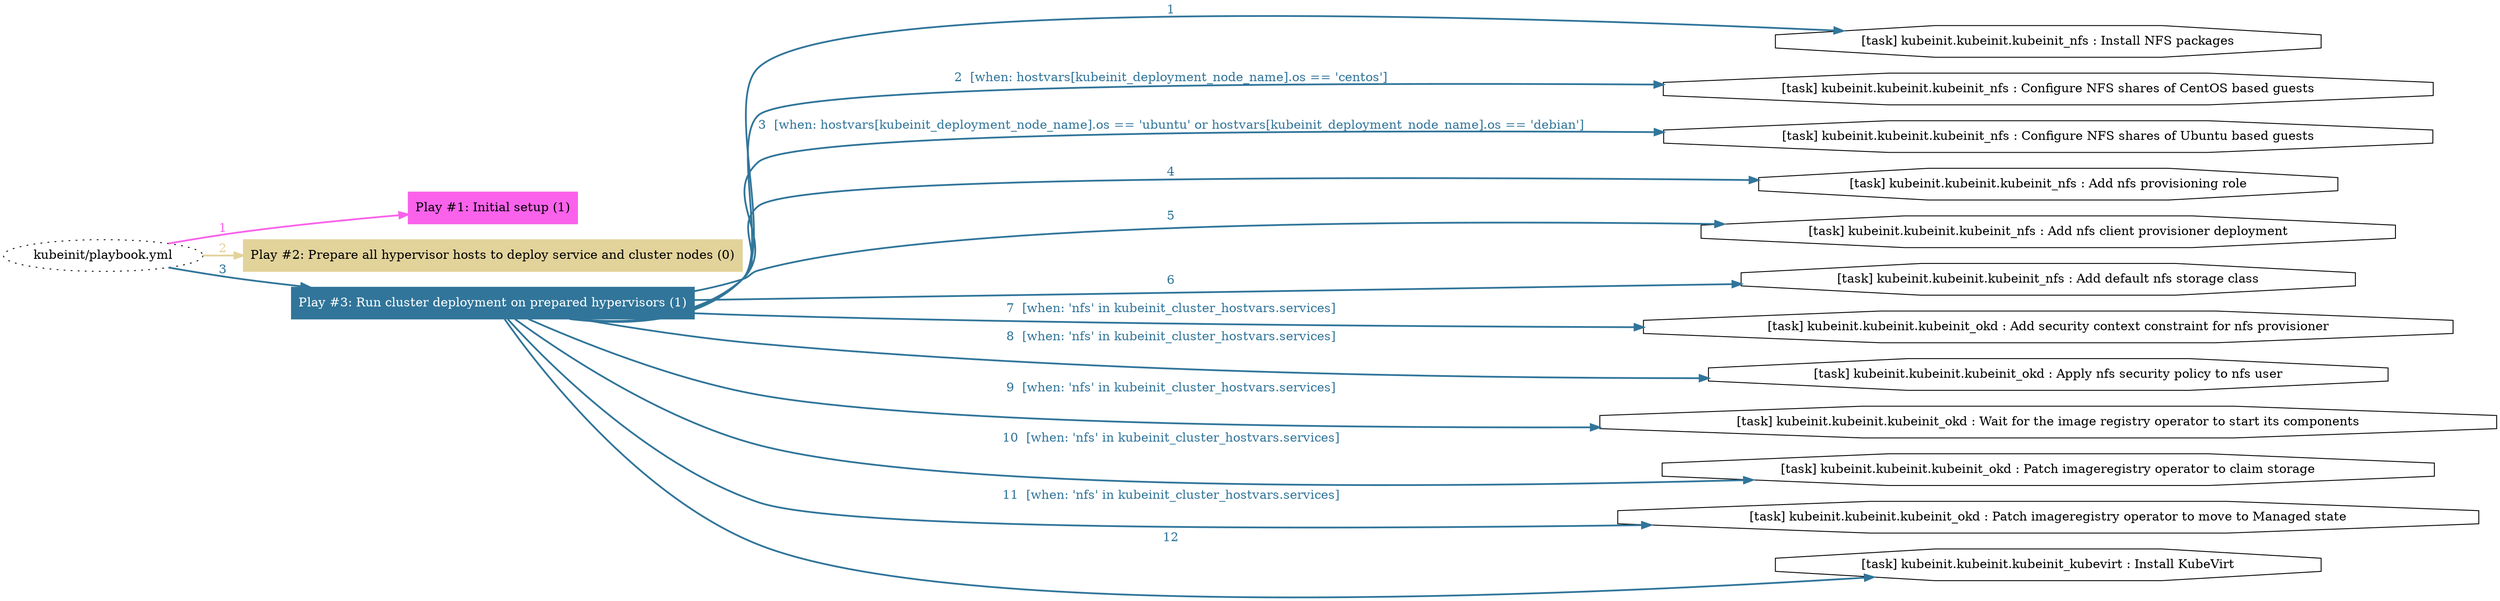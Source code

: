 digraph "kubeinit/playbook.yml "{
	graph [concentrate=true ordering=in rankdir=LR ratio=fill]
	edge [esep=5 sep=10]
	"kubeinit/playbook.yml" [id=root_node style=dotted]
	subgraph "Play #1: Initial setup (1) "{
		"Play #1: Initial setup (1)" [color="#fa62eb" fontcolor="#000000" id="play_9ab4a828-5568-4059-b41d-62fe3ad90afe" shape=box style=filled tooltip=localhost]
		"kubeinit/playbook.yml" -> "Play #1: Initial setup (1)" [label=1 color="#fa62eb" fontcolor="#fa62eb" id="edge_a7c8df76-f2d1-48db-ba58-21e5a351bd84" style=bold]
	}
	subgraph "Play #2: Prepare all hypervisor hosts to deploy service and cluster nodes (0) "{
		"Play #2: Prepare all hypervisor hosts to deploy service and cluster nodes (0)" [color="#e2d39b" fontcolor="#000000" id="play_67cbabb8-9413-4b63-bffd-6f6aa3b19143" shape=box style=filled tooltip=""]
		"kubeinit/playbook.yml" -> "Play #2: Prepare all hypervisor hosts to deploy service and cluster nodes (0)" [label=2 color="#e2d39b" fontcolor="#e2d39b" id="edge_af291d27-da69-4d09-91a4-043e20e98a85" style=bold]
	}
	subgraph "Play #3: Run cluster deployment on prepared hypervisors (1) "{
		"Play #3: Run cluster deployment on prepared hypervisors (1)" [color="#31759a" fontcolor="#ffffff" id="play_e09c4f59-0c21-4486-a033-efe9af0a60e9" shape=box style=filled tooltip=localhost]
		"kubeinit/playbook.yml" -> "Play #3: Run cluster deployment on prepared hypervisors (1)" [label=3 color="#31759a" fontcolor="#31759a" id="edge_afb17e78-a7f5-4fa3-a9fe-c9b826c7cf0c" style=bold]
		"task_45488d6d-c73b-4785-a606-e32a6118f0cd" [label="[task] kubeinit.kubeinit.kubeinit_nfs : Install NFS packages" id="task_45488d6d-c73b-4785-a606-e32a6118f0cd" shape=octagon tooltip="[task] kubeinit.kubeinit.kubeinit_nfs : Install NFS packages"]
		"Play #3: Run cluster deployment on prepared hypervisors (1)" -> "task_45488d6d-c73b-4785-a606-e32a6118f0cd" [label=1 color="#31759a" fontcolor="#31759a" id="edge_c8120110-fa66-4c73-9d65-47379cf87dd0" style=bold]
		"task_1c9434ec-56a2-40ca-abc8-acafb4aff978" [label="[task] kubeinit.kubeinit.kubeinit_nfs : Configure NFS shares of CentOS based guests" id="task_1c9434ec-56a2-40ca-abc8-acafb4aff978" shape=octagon tooltip="[task] kubeinit.kubeinit.kubeinit_nfs : Configure NFS shares of CentOS based guests"]
		"Play #3: Run cluster deployment on prepared hypervisors (1)" -> "task_1c9434ec-56a2-40ca-abc8-acafb4aff978" [label="2  [when: hostvars[kubeinit_deployment_node_name].os == 'centos']" color="#31759a" fontcolor="#31759a" id="edge_fd76c54b-07b5-4efd-afd7-44d5e8f9ab57" style=bold]
		"task_095ef53c-adaf-4f22-934c-edfe894b3cc4" [label="[task] kubeinit.kubeinit.kubeinit_nfs : Configure NFS shares of Ubuntu based guests" id="task_095ef53c-adaf-4f22-934c-edfe894b3cc4" shape=octagon tooltip="[task] kubeinit.kubeinit.kubeinit_nfs : Configure NFS shares of Ubuntu based guests"]
		"Play #3: Run cluster deployment on prepared hypervisors (1)" -> "task_095ef53c-adaf-4f22-934c-edfe894b3cc4" [label="3  [when: hostvars[kubeinit_deployment_node_name].os == 'ubuntu' or hostvars[kubeinit_deployment_node_name].os == 'debian']" color="#31759a" fontcolor="#31759a" id="edge_220c4e71-e051-4943-bf55-e0938116af5c" style=bold]
		"task_ba4ffb42-8b44-4dcc-8f7b-14bfc74eaa3b" [label="[task] kubeinit.kubeinit.kubeinit_nfs : Add nfs provisioning role" id="task_ba4ffb42-8b44-4dcc-8f7b-14bfc74eaa3b" shape=octagon tooltip="[task] kubeinit.kubeinit.kubeinit_nfs : Add nfs provisioning role"]
		"Play #3: Run cluster deployment on prepared hypervisors (1)" -> "task_ba4ffb42-8b44-4dcc-8f7b-14bfc74eaa3b" [label=4 color="#31759a" fontcolor="#31759a" id="edge_bffe2012-69de-4a31-9a2b-29cb60da7506" style=bold]
		"task_0fe6f834-c657-42e6-8fbc-0658e1d2348b" [label="[task] kubeinit.kubeinit.kubeinit_nfs : Add nfs client provisioner deployment" id="task_0fe6f834-c657-42e6-8fbc-0658e1d2348b" shape=octagon tooltip="[task] kubeinit.kubeinit.kubeinit_nfs : Add nfs client provisioner deployment"]
		"Play #3: Run cluster deployment on prepared hypervisors (1)" -> "task_0fe6f834-c657-42e6-8fbc-0658e1d2348b" [label=5 color="#31759a" fontcolor="#31759a" id="edge_df6af986-e443-4579-8287-0075e3318f13" style=bold]
		"task_5d26e315-cf00-424e-943d-f64a6d63fab3" [label="[task] kubeinit.kubeinit.kubeinit_nfs : Add default nfs storage class" id="task_5d26e315-cf00-424e-943d-f64a6d63fab3" shape=octagon tooltip="[task] kubeinit.kubeinit.kubeinit_nfs : Add default nfs storage class"]
		"Play #3: Run cluster deployment on prepared hypervisors (1)" -> "task_5d26e315-cf00-424e-943d-f64a6d63fab3" [label=6 color="#31759a" fontcolor="#31759a" id="edge_f27c55c3-408a-476c-ab78-28b39241da76" style=bold]
		"task_2c1e82bc-5625-4221-b1aa-d1530a5c5e2a" [label="[task] kubeinit.kubeinit.kubeinit_okd : Add security context constraint for nfs provisioner" id="task_2c1e82bc-5625-4221-b1aa-d1530a5c5e2a" shape=octagon tooltip="[task] kubeinit.kubeinit.kubeinit_okd : Add security context constraint for nfs provisioner"]
		"Play #3: Run cluster deployment on prepared hypervisors (1)" -> "task_2c1e82bc-5625-4221-b1aa-d1530a5c5e2a" [label="7  [when: 'nfs' in kubeinit_cluster_hostvars.services]" color="#31759a" fontcolor="#31759a" id="edge_c39da441-14ad-46b2-b454-572ce099639c" style=bold]
		"task_2d09382e-eeee-403c-a30f-450cdd8e2a9d" [label="[task] kubeinit.kubeinit.kubeinit_okd : Apply nfs security policy to nfs user" id="task_2d09382e-eeee-403c-a30f-450cdd8e2a9d" shape=octagon tooltip="[task] kubeinit.kubeinit.kubeinit_okd : Apply nfs security policy to nfs user"]
		"Play #3: Run cluster deployment on prepared hypervisors (1)" -> "task_2d09382e-eeee-403c-a30f-450cdd8e2a9d" [label="8  [when: 'nfs' in kubeinit_cluster_hostvars.services]" color="#31759a" fontcolor="#31759a" id="edge_e346a00f-7d60-47d7-9afe-104547b3ed4e" style=bold]
		"task_e9240dd8-9cce-4e3a-8745-ac7154c4cb23" [label="[task] kubeinit.kubeinit.kubeinit_okd : Wait for the image registry operator to start its components" id="task_e9240dd8-9cce-4e3a-8745-ac7154c4cb23" shape=octagon tooltip="[task] kubeinit.kubeinit.kubeinit_okd : Wait for the image registry operator to start its components"]
		"Play #3: Run cluster deployment on prepared hypervisors (1)" -> "task_e9240dd8-9cce-4e3a-8745-ac7154c4cb23" [label="9  [when: 'nfs' in kubeinit_cluster_hostvars.services]" color="#31759a" fontcolor="#31759a" id="edge_34f29485-ec05-4d7a-b91e-8ad4752db02c" style=bold]
		"task_79770a8b-dba6-4423-a5bc-617d459cba66" [label="[task] kubeinit.kubeinit.kubeinit_okd : Patch imageregistry operator to claim storage" id="task_79770a8b-dba6-4423-a5bc-617d459cba66" shape=octagon tooltip="[task] kubeinit.kubeinit.kubeinit_okd : Patch imageregistry operator to claim storage"]
		"Play #3: Run cluster deployment on prepared hypervisors (1)" -> "task_79770a8b-dba6-4423-a5bc-617d459cba66" [label="10  [when: 'nfs' in kubeinit_cluster_hostvars.services]" color="#31759a" fontcolor="#31759a" id="edge_870e352a-948b-4f1a-8a5d-83872df295a7" style=bold]
		"task_1a329a0c-7033-4738-a785-a372e338fcdd" [label="[task] kubeinit.kubeinit.kubeinit_okd : Patch imageregistry operator to move to Managed state" id="task_1a329a0c-7033-4738-a785-a372e338fcdd" shape=octagon tooltip="[task] kubeinit.kubeinit.kubeinit_okd : Patch imageregistry operator to move to Managed state"]
		"Play #3: Run cluster deployment on prepared hypervisors (1)" -> "task_1a329a0c-7033-4738-a785-a372e338fcdd" [label="11  [when: 'nfs' in kubeinit_cluster_hostvars.services]" color="#31759a" fontcolor="#31759a" id="edge_ed3a3c3d-0f75-495f-ba07-5bd2695fb079" style=bold]
		"task_c5ff7f33-bb50-4b9a-956a-2c907dd526cc" [label="[task] kubeinit.kubeinit.kubeinit_kubevirt : Install KubeVirt" id="task_c5ff7f33-bb50-4b9a-956a-2c907dd526cc" shape=octagon tooltip="[task] kubeinit.kubeinit.kubeinit_kubevirt : Install KubeVirt"]
		"Play #3: Run cluster deployment on prepared hypervisors (1)" -> "task_c5ff7f33-bb50-4b9a-956a-2c907dd526cc" [label=12 color="#31759a" fontcolor="#31759a" id="edge_0a1f68df-6946-49ba-b7d8-7a901fb21a9a" style=bold]
	}
}
